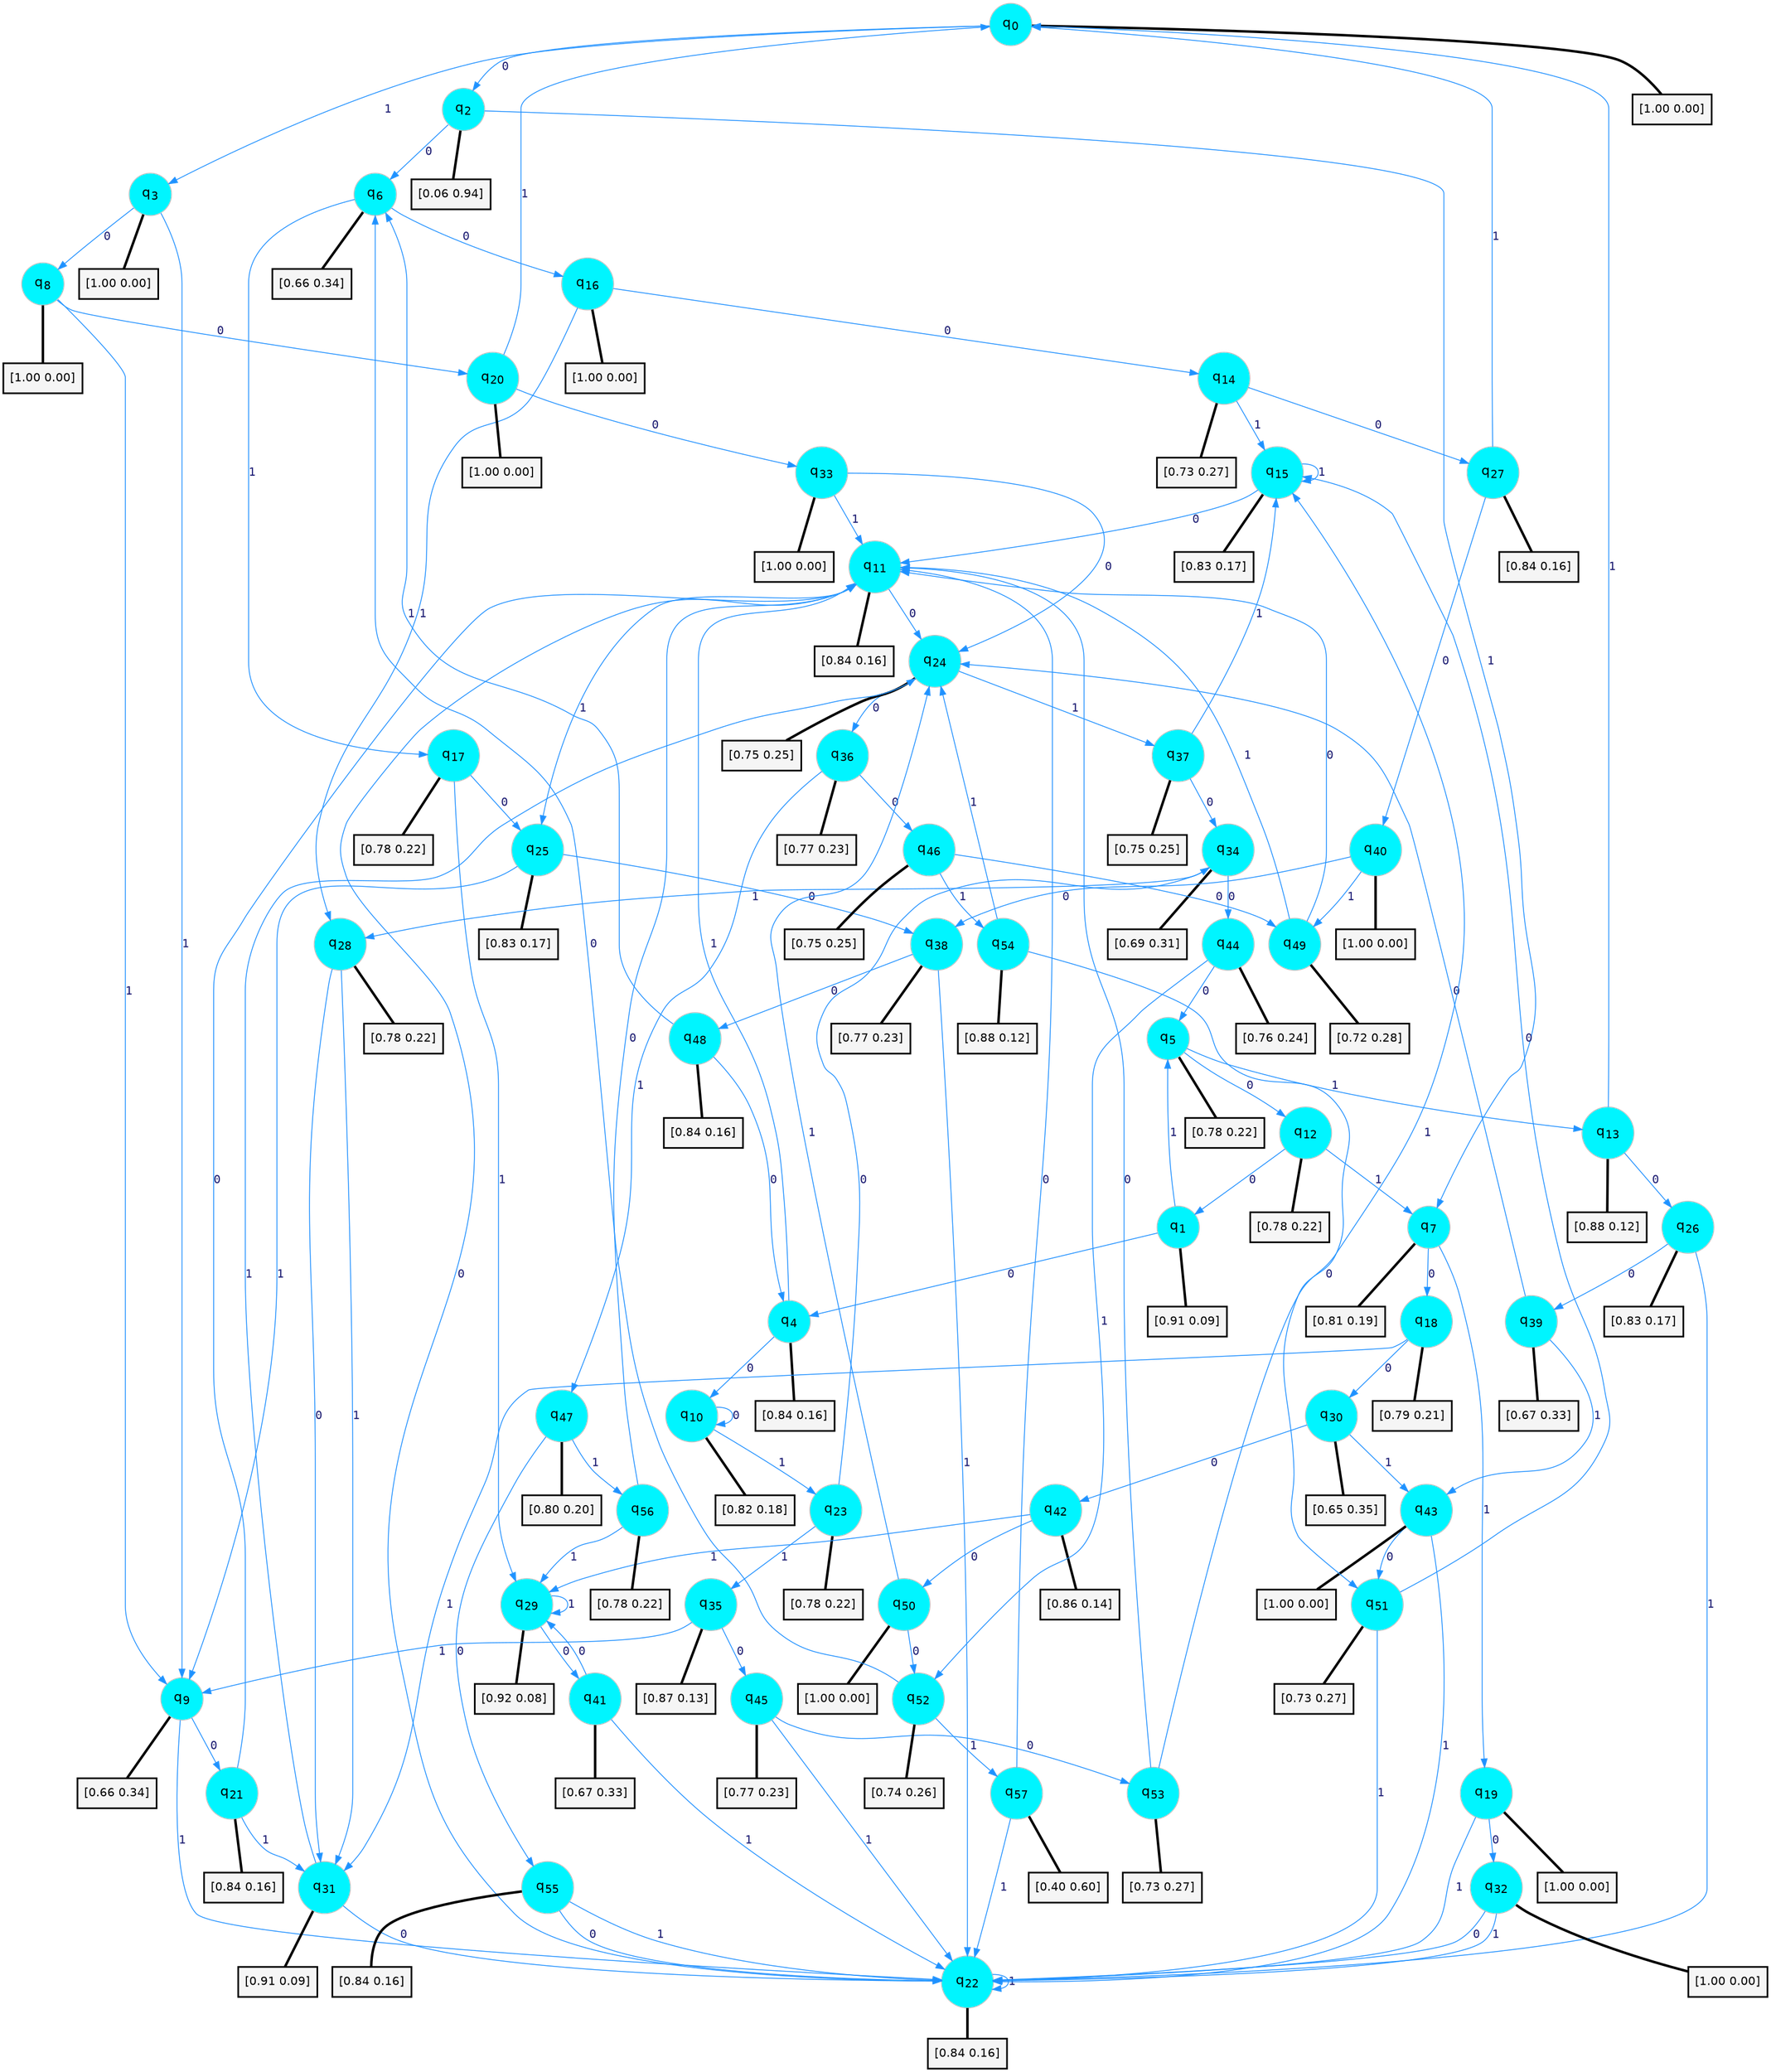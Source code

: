 digraph G {
graph [
bgcolor=transparent, dpi=300, rankdir=TD, size="40,25"];
node [
color=gray, fillcolor=turquoise1, fontcolor=black, fontname=Helvetica, fontsize=16, fontweight=bold, shape=circle, style=filled];
edge [
arrowsize=1, color=dodgerblue1, fontcolor=midnightblue, fontname=courier, fontweight=bold, penwidth=1, style=solid, weight=20];
0[label=<q<SUB>0</SUB>>];
1[label=<q<SUB>1</SUB>>];
2[label=<q<SUB>2</SUB>>];
3[label=<q<SUB>3</SUB>>];
4[label=<q<SUB>4</SUB>>];
5[label=<q<SUB>5</SUB>>];
6[label=<q<SUB>6</SUB>>];
7[label=<q<SUB>7</SUB>>];
8[label=<q<SUB>8</SUB>>];
9[label=<q<SUB>9</SUB>>];
10[label=<q<SUB>10</SUB>>];
11[label=<q<SUB>11</SUB>>];
12[label=<q<SUB>12</SUB>>];
13[label=<q<SUB>13</SUB>>];
14[label=<q<SUB>14</SUB>>];
15[label=<q<SUB>15</SUB>>];
16[label=<q<SUB>16</SUB>>];
17[label=<q<SUB>17</SUB>>];
18[label=<q<SUB>18</SUB>>];
19[label=<q<SUB>19</SUB>>];
20[label=<q<SUB>20</SUB>>];
21[label=<q<SUB>21</SUB>>];
22[label=<q<SUB>22</SUB>>];
23[label=<q<SUB>23</SUB>>];
24[label=<q<SUB>24</SUB>>];
25[label=<q<SUB>25</SUB>>];
26[label=<q<SUB>26</SUB>>];
27[label=<q<SUB>27</SUB>>];
28[label=<q<SUB>28</SUB>>];
29[label=<q<SUB>29</SUB>>];
30[label=<q<SUB>30</SUB>>];
31[label=<q<SUB>31</SUB>>];
32[label=<q<SUB>32</SUB>>];
33[label=<q<SUB>33</SUB>>];
34[label=<q<SUB>34</SUB>>];
35[label=<q<SUB>35</SUB>>];
36[label=<q<SUB>36</SUB>>];
37[label=<q<SUB>37</SUB>>];
38[label=<q<SUB>38</SUB>>];
39[label=<q<SUB>39</SUB>>];
40[label=<q<SUB>40</SUB>>];
41[label=<q<SUB>41</SUB>>];
42[label=<q<SUB>42</SUB>>];
43[label=<q<SUB>43</SUB>>];
44[label=<q<SUB>44</SUB>>];
45[label=<q<SUB>45</SUB>>];
46[label=<q<SUB>46</SUB>>];
47[label=<q<SUB>47</SUB>>];
48[label=<q<SUB>48</SUB>>];
49[label=<q<SUB>49</SUB>>];
50[label=<q<SUB>50</SUB>>];
51[label=<q<SUB>51</SUB>>];
52[label=<q<SUB>52</SUB>>];
53[label=<q<SUB>53</SUB>>];
54[label=<q<SUB>54</SUB>>];
55[label=<q<SUB>55</SUB>>];
56[label=<q<SUB>56</SUB>>];
57[label=<q<SUB>57</SUB>>];
58[label="[1.00 0.00]", shape=box,fontcolor=black, fontname=Helvetica, fontsize=14, penwidth=2, fillcolor=whitesmoke,color=black];
59[label="[0.91 0.09]", shape=box,fontcolor=black, fontname=Helvetica, fontsize=14, penwidth=2, fillcolor=whitesmoke,color=black];
60[label="[0.06 0.94]", shape=box,fontcolor=black, fontname=Helvetica, fontsize=14, penwidth=2, fillcolor=whitesmoke,color=black];
61[label="[1.00 0.00]", shape=box,fontcolor=black, fontname=Helvetica, fontsize=14, penwidth=2, fillcolor=whitesmoke,color=black];
62[label="[0.84 0.16]", shape=box,fontcolor=black, fontname=Helvetica, fontsize=14, penwidth=2, fillcolor=whitesmoke,color=black];
63[label="[0.78 0.22]", shape=box,fontcolor=black, fontname=Helvetica, fontsize=14, penwidth=2, fillcolor=whitesmoke,color=black];
64[label="[0.66 0.34]", shape=box,fontcolor=black, fontname=Helvetica, fontsize=14, penwidth=2, fillcolor=whitesmoke,color=black];
65[label="[0.81 0.19]", shape=box,fontcolor=black, fontname=Helvetica, fontsize=14, penwidth=2, fillcolor=whitesmoke,color=black];
66[label="[1.00 0.00]", shape=box,fontcolor=black, fontname=Helvetica, fontsize=14, penwidth=2, fillcolor=whitesmoke,color=black];
67[label="[0.66 0.34]", shape=box,fontcolor=black, fontname=Helvetica, fontsize=14, penwidth=2, fillcolor=whitesmoke,color=black];
68[label="[0.82 0.18]", shape=box,fontcolor=black, fontname=Helvetica, fontsize=14, penwidth=2, fillcolor=whitesmoke,color=black];
69[label="[0.84 0.16]", shape=box,fontcolor=black, fontname=Helvetica, fontsize=14, penwidth=2, fillcolor=whitesmoke,color=black];
70[label="[0.78 0.22]", shape=box,fontcolor=black, fontname=Helvetica, fontsize=14, penwidth=2, fillcolor=whitesmoke,color=black];
71[label="[0.88 0.12]", shape=box,fontcolor=black, fontname=Helvetica, fontsize=14, penwidth=2, fillcolor=whitesmoke,color=black];
72[label="[0.73 0.27]", shape=box,fontcolor=black, fontname=Helvetica, fontsize=14, penwidth=2, fillcolor=whitesmoke,color=black];
73[label="[0.83 0.17]", shape=box,fontcolor=black, fontname=Helvetica, fontsize=14, penwidth=2, fillcolor=whitesmoke,color=black];
74[label="[1.00 0.00]", shape=box,fontcolor=black, fontname=Helvetica, fontsize=14, penwidth=2, fillcolor=whitesmoke,color=black];
75[label="[0.78 0.22]", shape=box,fontcolor=black, fontname=Helvetica, fontsize=14, penwidth=2, fillcolor=whitesmoke,color=black];
76[label="[0.79 0.21]", shape=box,fontcolor=black, fontname=Helvetica, fontsize=14, penwidth=2, fillcolor=whitesmoke,color=black];
77[label="[1.00 0.00]", shape=box,fontcolor=black, fontname=Helvetica, fontsize=14, penwidth=2, fillcolor=whitesmoke,color=black];
78[label="[1.00 0.00]", shape=box,fontcolor=black, fontname=Helvetica, fontsize=14, penwidth=2, fillcolor=whitesmoke,color=black];
79[label="[0.84 0.16]", shape=box,fontcolor=black, fontname=Helvetica, fontsize=14, penwidth=2, fillcolor=whitesmoke,color=black];
80[label="[0.84 0.16]", shape=box,fontcolor=black, fontname=Helvetica, fontsize=14, penwidth=2, fillcolor=whitesmoke,color=black];
81[label="[0.78 0.22]", shape=box,fontcolor=black, fontname=Helvetica, fontsize=14, penwidth=2, fillcolor=whitesmoke,color=black];
82[label="[0.75 0.25]", shape=box,fontcolor=black, fontname=Helvetica, fontsize=14, penwidth=2, fillcolor=whitesmoke,color=black];
83[label="[0.83 0.17]", shape=box,fontcolor=black, fontname=Helvetica, fontsize=14, penwidth=2, fillcolor=whitesmoke,color=black];
84[label="[0.83 0.17]", shape=box,fontcolor=black, fontname=Helvetica, fontsize=14, penwidth=2, fillcolor=whitesmoke,color=black];
85[label="[0.84 0.16]", shape=box,fontcolor=black, fontname=Helvetica, fontsize=14, penwidth=2, fillcolor=whitesmoke,color=black];
86[label="[0.78 0.22]", shape=box,fontcolor=black, fontname=Helvetica, fontsize=14, penwidth=2, fillcolor=whitesmoke,color=black];
87[label="[0.92 0.08]", shape=box,fontcolor=black, fontname=Helvetica, fontsize=14, penwidth=2, fillcolor=whitesmoke,color=black];
88[label="[0.65 0.35]", shape=box,fontcolor=black, fontname=Helvetica, fontsize=14, penwidth=2, fillcolor=whitesmoke,color=black];
89[label="[0.91 0.09]", shape=box,fontcolor=black, fontname=Helvetica, fontsize=14, penwidth=2, fillcolor=whitesmoke,color=black];
90[label="[1.00 0.00]", shape=box,fontcolor=black, fontname=Helvetica, fontsize=14, penwidth=2, fillcolor=whitesmoke,color=black];
91[label="[1.00 0.00]", shape=box,fontcolor=black, fontname=Helvetica, fontsize=14, penwidth=2, fillcolor=whitesmoke,color=black];
92[label="[0.69 0.31]", shape=box,fontcolor=black, fontname=Helvetica, fontsize=14, penwidth=2, fillcolor=whitesmoke,color=black];
93[label="[0.87 0.13]", shape=box,fontcolor=black, fontname=Helvetica, fontsize=14, penwidth=2, fillcolor=whitesmoke,color=black];
94[label="[0.77 0.23]", shape=box,fontcolor=black, fontname=Helvetica, fontsize=14, penwidth=2, fillcolor=whitesmoke,color=black];
95[label="[0.75 0.25]", shape=box,fontcolor=black, fontname=Helvetica, fontsize=14, penwidth=2, fillcolor=whitesmoke,color=black];
96[label="[0.77 0.23]", shape=box,fontcolor=black, fontname=Helvetica, fontsize=14, penwidth=2, fillcolor=whitesmoke,color=black];
97[label="[0.67 0.33]", shape=box,fontcolor=black, fontname=Helvetica, fontsize=14, penwidth=2, fillcolor=whitesmoke,color=black];
98[label="[1.00 0.00]", shape=box,fontcolor=black, fontname=Helvetica, fontsize=14, penwidth=2, fillcolor=whitesmoke,color=black];
99[label="[0.67 0.33]", shape=box,fontcolor=black, fontname=Helvetica, fontsize=14, penwidth=2, fillcolor=whitesmoke,color=black];
100[label="[0.86 0.14]", shape=box,fontcolor=black, fontname=Helvetica, fontsize=14, penwidth=2, fillcolor=whitesmoke,color=black];
101[label="[1.00 0.00]", shape=box,fontcolor=black, fontname=Helvetica, fontsize=14, penwidth=2, fillcolor=whitesmoke,color=black];
102[label="[0.76 0.24]", shape=box,fontcolor=black, fontname=Helvetica, fontsize=14, penwidth=2, fillcolor=whitesmoke,color=black];
103[label="[0.77 0.23]", shape=box,fontcolor=black, fontname=Helvetica, fontsize=14, penwidth=2, fillcolor=whitesmoke,color=black];
104[label="[0.75 0.25]", shape=box,fontcolor=black, fontname=Helvetica, fontsize=14, penwidth=2, fillcolor=whitesmoke,color=black];
105[label="[0.80 0.20]", shape=box,fontcolor=black, fontname=Helvetica, fontsize=14, penwidth=2, fillcolor=whitesmoke,color=black];
106[label="[0.84 0.16]", shape=box,fontcolor=black, fontname=Helvetica, fontsize=14, penwidth=2, fillcolor=whitesmoke,color=black];
107[label="[0.72 0.28]", shape=box,fontcolor=black, fontname=Helvetica, fontsize=14, penwidth=2, fillcolor=whitesmoke,color=black];
108[label="[1.00 0.00]", shape=box,fontcolor=black, fontname=Helvetica, fontsize=14, penwidth=2, fillcolor=whitesmoke,color=black];
109[label="[0.73 0.27]", shape=box,fontcolor=black, fontname=Helvetica, fontsize=14, penwidth=2, fillcolor=whitesmoke,color=black];
110[label="[0.74 0.26]", shape=box,fontcolor=black, fontname=Helvetica, fontsize=14, penwidth=2, fillcolor=whitesmoke,color=black];
111[label="[0.73 0.27]", shape=box,fontcolor=black, fontname=Helvetica, fontsize=14, penwidth=2, fillcolor=whitesmoke,color=black];
112[label="[0.88 0.12]", shape=box,fontcolor=black, fontname=Helvetica, fontsize=14, penwidth=2, fillcolor=whitesmoke,color=black];
113[label="[0.84 0.16]", shape=box,fontcolor=black, fontname=Helvetica, fontsize=14, penwidth=2, fillcolor=whitesmoke,color=black];
114[label="[0.78 0.22]", shape=box,fontcolor=black, fontname=Helvetica, fontsize=14, penwidth=2, fillcolor=whitesmoke,color=black];
115[label="[0.40 0.60]", shape=box,fontcolor=black, fontname=Helvetica, fontsize=14, penwidth=2, fillcolor=whitesmoke,color=black];
0->2 [label=0];
0->3 [label=1];
0->58 [arrowhead=none, penwidth=3,color=black];
1->4 [label=0];
1->5 [label=1];
1->59 [arrowhead=none, penwidth=3,color=black];
2->6 [label=0];
2->7 [label=1];
2->60 [arrowhead=none, penwidth=3,color=black];
3->8 [label=0];
3->9 [label=1];
3->61 [arrowhead=none, penwidth=3,color=black];
4->10 [label=0];
4->11 [label=1];
4->62 [arrowhead=none, penwidth=3,color=black];
5->12 [label=0];
5->13 [label=1];
5->63 [arrowhead=none, penwidth=3,color=black];
6->16 [label=0];
6->17 [label=1];
6->64 [arrowhead=none, penwidth=3,color=black];
7->18 [label=0];
7->19 [label=1];
7->65 [arrowhead=none, penwidth=3,color=black];
8->20 [label=0];
8->9 [label=1];
8->66 [arrowhead=none, penwidth=3,color=black];
9->21 [label=0];
9->22 [label=1];
9->67 [arrowhead=none, penwidth=3,color=black];
10->10 [label=0];
10->23 [label=1];
10->68 [arrowhead=none, penwidth=3,color=black];
11->24 [label=0];
11->25 [label=1];
11->69 [arrowhead=none, penwidth=3,color=black];
12->1 [label=0];
12->7 [label=1];
12->70 [arrowhead=none, penwidth=3,color=black];
13->26 [label=0];
13->0 [label=1];
13->71 [arrowhead=none, penwidth=3,color=black];
14->27 [label=0];
14->15 [label=1];
14->72 [arrowhead=none, penwidth=3,color=black];
15->11 [label=0];
15->15 [label=1];
15->73 [arrowhead=none, penwidth=3,color=black];
16->14 [label=0];
16->28 [label=1];
16->74 [arrowhead=none, penwidth=3,color=black];
17->25 [label=0];
17->29 [label=1];
17->75 [arrowhead=none, penwidth=3,color=black];
18->30 [label=0];
18->31 [label=1];
18->76 [arrowhead=none, penwidth=3,color=black];
19->32 [label=0];
19->22 [label=1];
19->77 [arrowhead=none, penwidth=3,color=black];
20->33 [label=0];
20->0 [label=1];
20->78 [arrowhead=none, penwidth=3,color=black];
21->11 [label=0];
21->31 [label=1];
21->79 [arrowhead=none, penwidth=3,color=black];
22->11 [label=0];
22->22 [label=1];
22->80 [arrowhead=none, penwidth=3,color=black];
23->34 [label=0];
23->35 [label=1];
23->81 [arrowhead=none, penwidth=3,color=black];
24->36 [label=0];
24->37 [label=1];
24->82 [arrowhead=none, penwidth=3,color=black];
25->38 [label=0];
25->9 [label=1];
25->83 [arrowhead=none, penwidth=3,color=black];
26->39 [label=0];
26->22 [label=1];
26->84 [arrowhead=none, penwidth=3,color=black];
27->40 [label=0];
27->0 [label=1];
27->85 [arrowhead=none, penwidth=3,color=black];
28->31 [label=0];
28->31 [label=1];
28->86 [arrowhead=none, penwidth=3,color=black];
29->41 [label=0];
29->29 [label=1];
29->87 [arrowhead=none, penwidth=3,color=black];
30->42 [label=0];
30->43 [label=1];
30->88 [arrowhead=none, penwidth=3,color=black];
31->22 [label=0];
31->24 [label=1];
31->89 [arrowhead=none, penwidth=3,color=black];
32->22 [label=0];
32->22 [label=1];
32->90 [arrowhead=none, penwidth=3,color=black];
33->24 [label=0];
33->11 [label=1];
33->91 [arrowhead=none, penwidth=3,color=black];
34->44 [label=0];
34->28 [label=1];
34->92 [arrowhead=none, penwidth=3,color=black];
35->45 [label=0];
35->9 [label=1];
35->93 [arrowhead=none, penwidth=3,color=black];
36->46 [label=0];
36->47 [label=1];
36->94 [arrowhead=none, penwidth=3,color=black];
37->34 [label=0];
37->15 [label=1];
37->95 [arrowhead=none, penwidth=3,color=black];
38->48 [label=0];
38->22 [label=1];
38->96 [arrowhead=none, penwidth=3,color=black];
39->24 [label=0];
39->43 [label=1];
39->97 [arrowhead=none, penwidth=3,color=black];
40->38 [label=0];
40->49 [label=1];
40->98 [arrowhead=none, penwidth=3,color=black];
41->29 [label=0];
41->22 [label=1];
41->99 [arrowhead=none, penwidth=3,color=black];
42->50 [label=0];
42->29 [label=1];
42->100 [arrowhead=none, penwidth=3,color=black];
43->51 [label=0];
43->22 [label=1];
43->101 [arrowhead=none, penwidth=3,color=black];
44->5 [label=0];
44->52 [label=1];
44->102 [arrowhead=none, penwidth=3,color=black];
45->53 [label=0];
45->22 [label=1];
45->103 [arrowhead=none, penwidth=3,color=black];
46->49 [label=0];
46->54 [label=1];
46->104 [arrowhead=none, penwidth=3,color=black];
47->55 [label=0];
47->56 [label=1];
47->105 [arrowhead=none, penwidth=3,color=black];
48->4 [label=0];
48->6 [label=1];
48->106 [arrowhead=none, penwidth=3,color=black];
49->11 [label=0];
49->11 [label=1];
49->107 [arrowhead=none, penwidth=3,color=black];
50->52 [label=0];
50->24 [label=1];
50->108 [arrowhead=none, penwidth=3,color=black];
51->15 [label=0];
51->22 [label=1];
51->109 [arrowhead=none, penwidth=3,color=black];
52->6 [label=0];
52->57 [label=1];
52->110 [arrowhead=none, penwidth=3,color=black];
53->11 [label=0];
53->15 [label=1];
53->111 [arrowhead=none, penwidth=3,color=black];
54->51 [label=0];
54->24 [label=1];
54->112 [arrowhead=none, penwidth=3,color=black];
55->22 [label=0];
55->22 [label=1];
55->113 [arrowhead=none, penwidth=3,color=black];
56->11 [label=0];
56->29 [label=1];
56->114 [arrowhead=none, penwidth=3,color=black];
57->11 [label=0];
57->22 [label=1];
57->115 [arrowhead=none, penwidth=3,color=black];
}
